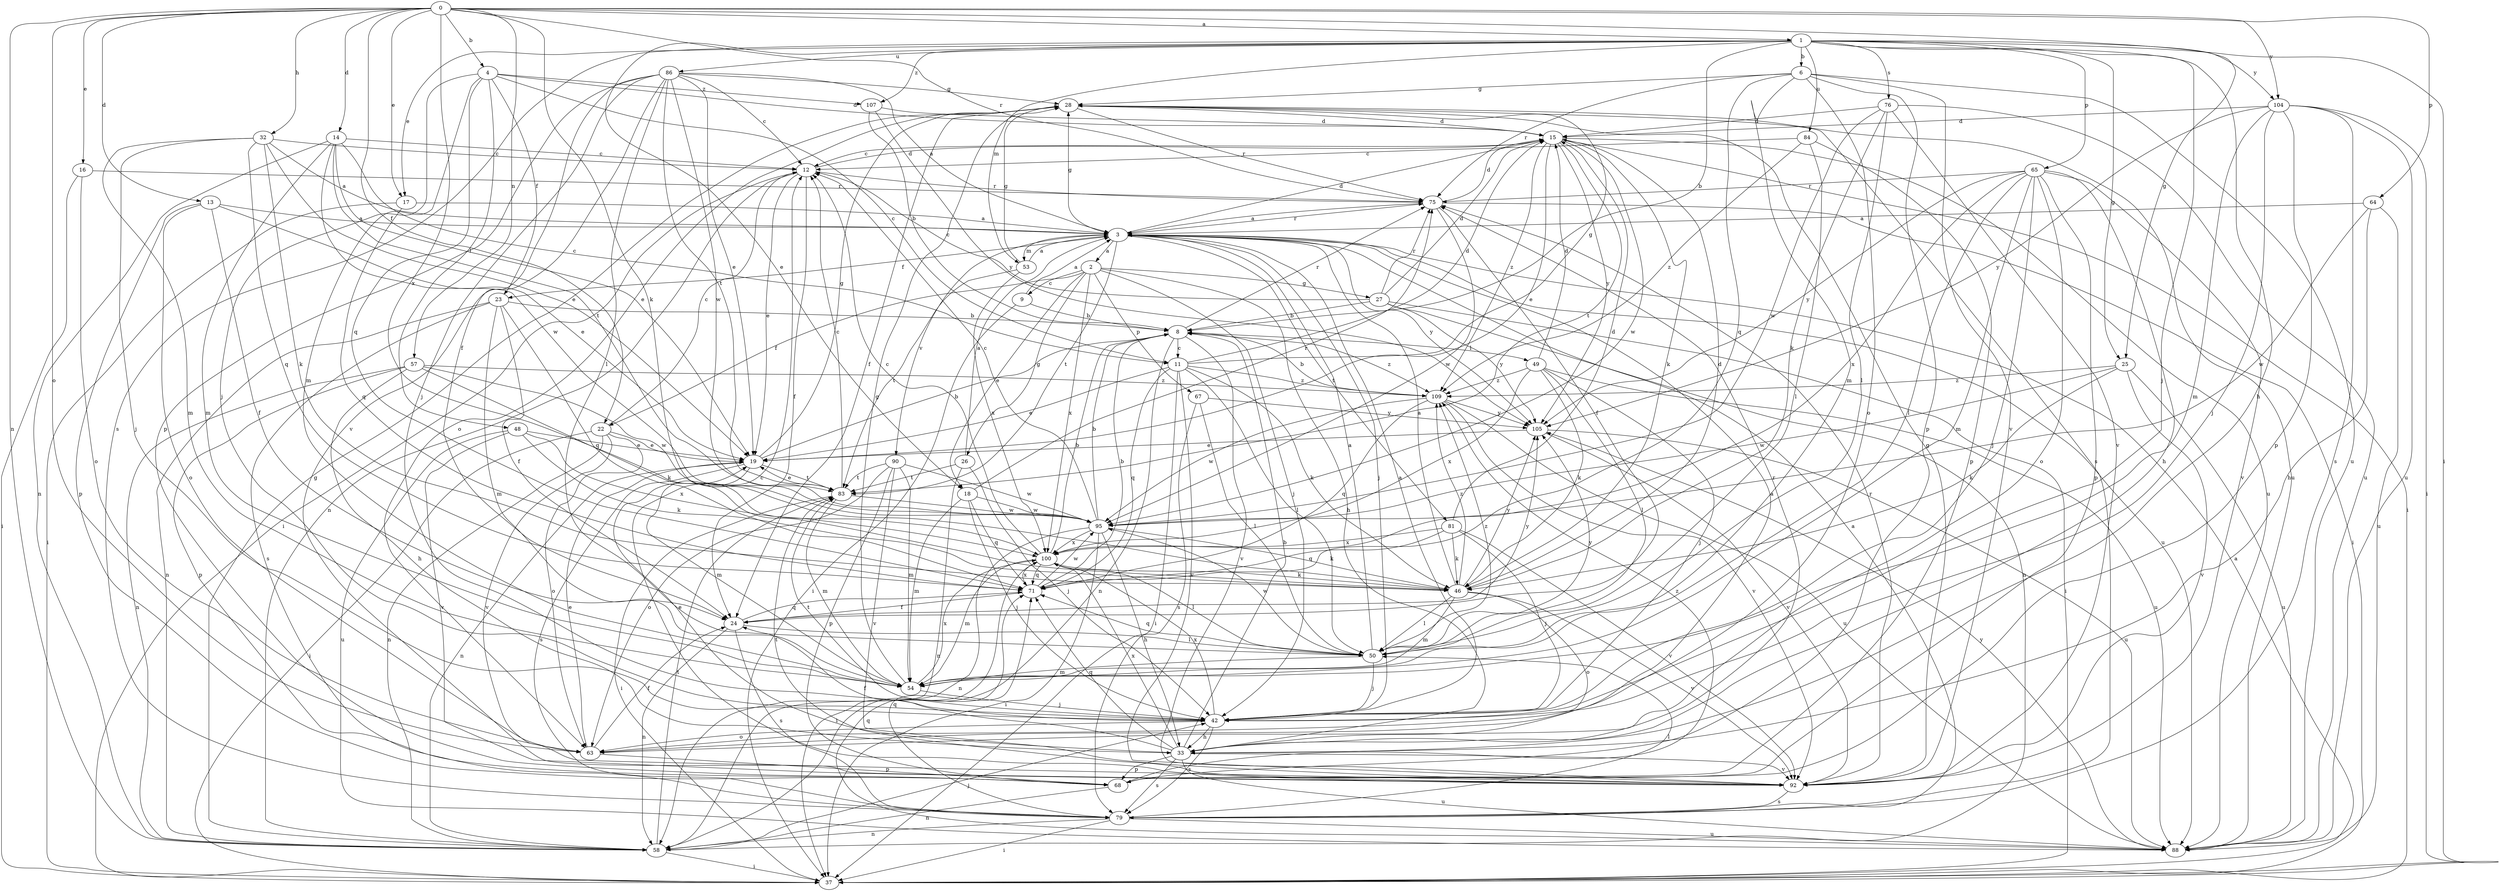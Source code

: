 strict digraph  {
0;
1;
2;
3;
4;
6;
8;
9;
11;
12;
13;
14;
15;
16;
17;
18;
19;
22;
23;
24;
25;
26;
27;
28;
32;
33;
37;
42;
46;
48;
49;
50;
53;
54;
57;
58;
63;
64;
65;
67;
68;
71;
75;
76;
79;
81;
83;
84;
86;
88;
90;
92;
95;
100;
104;
105;
107;
109;
0 -> 1  [label=a];
0 -> 4  [label=b];
0 -> 13  [label=d];
0 -> 14  [label=d];
0 -> 16  [label=e];
0 -> 17  [label=e];
0 -> 22  [label=f];
0 -> 25  [label=g];
0 -> 32  [label=h];
0 -> 46  [label=k];
0 -> 57  [label=n];
0 -> 58  [label=n];
0 -> 63  [label=o];
0 -> 64  [label=p];
0 -> 75  [label=r];
0 -> 100  [label=x];
0 -> 104  [label=y];
1 -> 6  [label=b];
1 -> 8  [label=b];
1 -> 17  [label=e];
1 -> 18  [label=e];
1 -> 25  [label=g];
1 -> 33  [label=h];
1 -> 37  [label=i];
1 -> 42  [label=j];
1 -> 53  [label=m];
1 -> 65  [label=p];
1 -> 76  [label=s];
1 -> 79  [label=s];
1 -> 84  [label=u];
1 -> 86  [label=u];
1 -> 104  [label=y];
1 -> 107  [label=z];
2 -> 9  [label=c];
2 -> 18  [label=e];
2 -> 22  [label=f];
2 -> 26  [label=g];
2 -> 27  [label=g];
2 -> 33  [label=h];
2 -> 42  [label=j];
2 -> 67  [label=p];
2 -> 100  [label=x];
3 -> 2  [label=a];
3 -> 15  [label=d];
3 -> 23  [label=f];
3 -> 28  [label=g];
3 -> 42  [label=j];
3 -> 53  [label=m];
3 -> 75  [label=r];
3 -> 81  [label=t];
3 -> 83  [label=t];
3 -> 88  [label=u];
3 -> 90  [label=v];
3 -> 105  [label=y];
4 -> 11  [label=c];
4 -> 15  [label=d];
4 -> 23  [label=f];
4 -> 42  [label=j];
4 -> 48  [label=l];
4 -> 54  [label=m];
4 -> 71  [label=q];
4 -> 107  [label=z];
6 -> 28  [label=g];
6 -> 54  [label=m];
6 -> 63  [label=o];
6 -> 68  [label=p];
6 -> 71  [label=q];
6 -> 75  [label=r];
6 -> 88  [label=u];
6 -> 92  [label=v];
8 -> 11  [label=c];
8 -> 49  [label=l];
8 -> 58  [label=n];
8 -> 75  [label=r];
8 -> 92  [label=v];
8 -> 109  [label=z];
9 -> 3  [label=a];
9 -> 8  [label=b];
9 -> 37  [label=i];
11 -> 15  [label=d];
11 -> 19  [label=e];
11 -> 28  [label=g];
11 -> 37  [label=i];
11 -> 46  [label=k];
11 -> 50  [label=l];
11 -> 71  [label=q];
11 -> 92  [label=v];
11 -> 109  [label=z];
12 -> 15  [label=d];
12 -> 19  [label=e];
12 -> 24  [label=f];
12 -> 37  [label=i];
12 -> 58  [label=n];
12 -> 75  [label=r];
13 -> 3  [label=a];
13 -> 19  [label=e];
13 -> 24  [label=f];
13 -> 63  [label=o];
13 -> 68  [label=p];
14 -> 11  [label=c];
14 -> 12  [label=c];
14 -> 19  [label=e];
14 -> 54  [label=m];
14 -> 58  [label=n];
14 -> 83  [label=t];
14 -> 95  [label=w];
15 -> 12  [label=c];
15 -> 19  [label=e];
15 -> 37  [label=i];
15 -> 46  [label=k];
15 -> 83  [label=t];
15 -> 88  [label=u];
15 -> 95  [label=w];
15 -> 105  [label=y];
15 -> 109  [label=z];
16 -> 37  [label=i];
16 -> 63  [label=o];
16 -> 75  [label=r];
17 -> 3  [label=a];
17 -> 37  [label=i];
17 -> 71  [label=q];
18 -> 42  [label=j];
18 -> 54  [label=m];
18 -> 71  [label=q];
18 -> 75  [label=r];
18 -> 95  [label=w];
19 -> 8  [label=b];
19 -> 28  [label=g];
19 -> 54  [label=m];
19 -> 58  [label=n];
19 -> 79  [label=s];
19 -> 83  [label=t];
22 -> 12  [label=c];
22 -> 19  [label=e];
22 -> 37  [label=i];
22 -> 58  [label=n];
22 -> 63  [label=o];
22 -> 92  [label=v];
23 -> 8  [label=b];
23 -> 24  [label=f];
23 -> 54  [label=m];
23 -> 58  [label=n];
23 -> 71  [label=q];
23 -> 79  [label=s];
24 -> 50  [label=l];
24 -> 58  [label=n];
24 -> 71  [label=q];
24 -> 79  [label=s];
24 -> 105  [label=y];
25 -> 46  [label=k];
25 -> 88  [label=u];
25 -> 92  [label=v];
25 -> 95  [label=w];
25 -> 109  [label=z];
26 -> 3  [label=a];
26 -> 42  [label=j];
26 -> 58  [label=n];
26 -> 83  [label=t];
27 -> 8  [label=b];
27 -> 12  [label=c];
27 -> 15  [label=d];
27 -> 37  [label=i];
27 -> 58  [label=n];
27 -> 75  [label=r];
27 -> 105  [label=y];
28 -> 15  [label=d];
28 -> 24  [label=f];
28 -> 63  [label=o];
28 -> 75  [label=r];
28 -> 79  [label=s];
28 -> 88  [label=u];
32 -> 3  [label=a];
32 -> 12  [label=c];
32 -> 19  [label=e];
32 -> 42  [label=j];
32 -> 46  [label=k];
32 -> 54  [label=m];
32 -> 71  [label=q];
33 -> 3  [label=a];
33 -> 8  [label=b];
33 -> 19  [label=e];
33 -> 24  [label=f];
33 -> 68  [label=p];
33 -> 71  [label=q];
33 -> 75  [label=r];
33 -> 79  [label=s];
33 -> 88  [label=u];
33 -> 92  [label=v];
33 -> 100  [label=x];
37 -> 3  [label=a];
42 -> 3  [label=a];
42 -> 33  [label=h];
42 -> 63  [label=o];
42 -> 79  [label=s];
42 -> 83  [label=t];
42 -> 100  [label=x];
46 -> 3  [label=a];
46 -> 15  [label=d];
46 -> 50  [label=l];
46 -> 54  [label=m];
46 -> 63  [label=o];
46 -> 92  [label=v];
46 -> 105  [label=y];
46 -> 109  [label=z];
48 -> 19  [label=e];
48 -> 46  [label=k];
48 -> 88  [label=u];
48 -> 92  [label=v];
48 -> 100  [label=x];
49 -> 15  [label=d];
49 -> 42  [label=j];
49 -> 46  [label=k];
49 -> 50  [label=l];
49 -> 88  [label=u];
49 -> 100  [label=x];
49 -> 109  [label=z];
50 -> 3  [label=a];
50 -> 42  [label=j];
50 -> 54  [label=m];
50 -> 71  [label=q];
50 -> 95  [label=w];
50 -> 105  [label=y];
50 -> 109  [label=z];
53 -> 3  [label=a];
53 -> 28  [label=g];
53 -> 83  [label=t];
53 -> 100  [label=x];
54 -> 28  [label=g];
54 -> 42  [label=j];
54 -> 100  [label=x];
57 -> 33  [label=h];
57 -> 46  [label=k];
57 -> 58  [label=n];
57 -> 68  [label=p];
57 -> 95  [label=w];
57 -> 109  [label=z];
58 -> 28  [label=g];
58 -> 37  [label=i];
58 -> 42  [label=j];
58 -> 83  [label=t];
63 -> 19  [label=e];
63 -> 24  [label=f];
63 -> 68  [label=p];
64 -> 3  [label=a];
64 -> 33  [label=h];
64 -> 88  [label=u];
64 -> 95  [label=w];
65 -> 33  [label=h];
65 -> 42  [label=j];
65 -> 50  [label=l];
65 -> 54  [label=m];
65 -> 63  [label=o];
65 -> 68  [label=p];
65 -> 75  [label=r];
65 -> 92  [label=v];
65 -> 100  [label=x];
65 -> 105  [label=y];
67 -> 50  [label=l];
67 -> 79  [label=s];
67 -> 105  [label=y];
68 -> 58  [label=n];
68 -> 109  [label=z];
71 -> 8  [label=b];
71 -> 24  [label=f];
71 -> 95  [label=w];
71 -> 100  [label=x];
75 -> 3  [label=a];
75 -> 15  [label=d];
75 -> 24  [label=f];
75 -> 37  [label=i];
75 -> 95  [label=w];
76 -> 15  [label=d];
76 -> 46  [label=k];
76 -> 50  [label=l];
76 -> 88  [label=u];
76 -> 92  [label=v];
76 -> 95  [label=w];
79 -> 3  [label=a];
79 -> 37  [label=i];
79 -> 50  [label=l];
79 -> 58  [label=n];
79 -> 71  [label=q];
79 -> 88  [label=u];
81 -> 15  [label=d];
81 -> 42  [label=j];
81 -> 46  [label=k];
81 -> 71  [label=q];
81 -> 92  [label=v];
81 -> 100  [label=x];
83 -> 12  [label=c];
83 -> 19  [label=e];
83 -> 37  [label=i];
83 -> 54  [label=m];
83 -> 95  [label=w];
84 -> 12  [label=c];
84 -> 50  [label=l];
84 -> 68  [label=p];
84 -> 109  [label=z];
86 -> 3  [label=a];
86 -> 12  [label=c];
86 -> 19  [label=e];
86 -> 24  [label=f];
86 -> 28  [label=g];
86 -> 42  [label=j];
86 -> 50  [label=l];
86 -> 68  [label=p];
86 -> 83  [label=t];
86 -> 92  [label=v];
86 -> 95  [label=w];
88 -> 71  [label=q];
88 -> 105  [label=y];
90 -> 54  [label=m];
90 -> 63  [label=o];
90 -> 68  [label=p];
90 -> 83  [label=t];
90 -> 92  [label=v];
90 -> 95  [label=w];
92 -> 12  [label=c];
92 -> 28  [label=g];
92 -> 75  [label=r];
92 -> 79  [label=s];
92 -> 83  [label=t];
95 -> 8  [label=b];
95 -> 12  [label=c];
95 -> 33  [label=h];
95 -> 37  [label=i];
95 -> 46  [label=k];
95 -> 58  [label=n];
95 -> 100  [label=x];
100 -> 8  [label=b];
100 -> 12  [label=c];
100 -> 37  [label=i];
100 -> 46  [label=k];
100 -> 50  [label=l];
100 -> 54  [label=m];
100 -> 71  [label=q];
104 -> 15  [label=d];
104 -> 37  [label=i];
104 -> 42  [label=j];
104 -> 54  [label=m];
104 -> 68  [label=p];
104 -> 79  [label=s];
104 -> 88  [label=u];
104 -> 105  [label=y];
105 -> 19  [label=e];
105 -> 88  [label=u];
105 -> 92  [label=v];
107 -> 8  [label=b];
107 -> 15  [label=d];
107 -> 105  [label=y];
109 -> 8  [label=b];
109 -> 71  [label=q];
109 -> 88  [label=u];
109 -> 92  [label=v];
109 -> 95  [label=w];
109 -> 105  [label=y];
}
